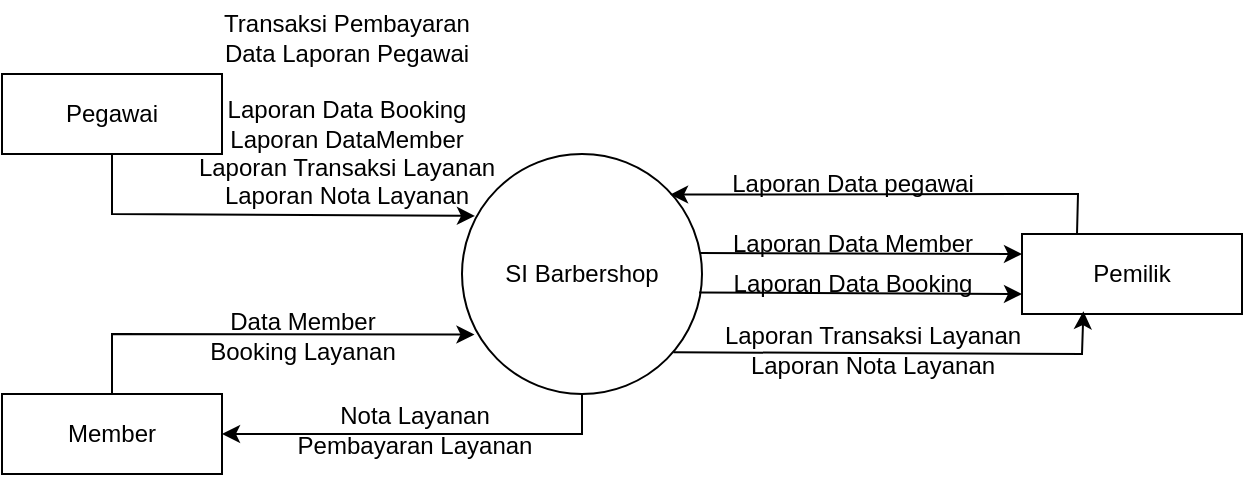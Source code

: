 <mxfile version="27.0.5">
  <diagram name="Halaman-1" id="AJIZU4uZfc5atYPycg0p">
    <mxGraphModel dx="891" dy="432" grid="1" gridSize="10" guides="1" tooltips="1" connect="1" arrows="1" fold="1" page="1" pageScale="1" pageWidth="827" pageHeight="1169" math="0" shadow="0">
      <root>
        <mxCell id="0" />
        <mxCell id="1" parent="0" />
        <mxCell id="8uF3iyZKsHIv3o5QH_9D-1" value="SI Barbershop" style="ellipse;whiteSpace=wrap;html=1;" parent="1" vertex="1">
          <mxGeometry x="360" y="320" width="120" height="120" as="geometry" />
        </mxCell>
        <mxCell id="8uF3iyZKsHIv3o5QH_9D-2" value="Pemilik" style="rounded=0;whiteSpace=wrap;html=1;" parent="1" vertex="1">
          <mxGeometry x="640" y="360" width="110" height="40" as="geometry" />
        </mxCell>
        <mxCell id="8uF3iyZKsHIv3o5QH_9D-3" value="Member" style="rounded=0;whiteSpace=wrap;html=1;" parent="1" vertex="1">
          <mxGeometry x="130" y="440" width="110" height="40" as="geometry" />
        </mxCell>
        <mxCell id="8uF3iyZKsHIv3o5QH_9D-4" value="Pegawai" style="rounded=0;whiteSpace=wrap;html=1;" parent="1" vertex="1">
          <mxGeometry x="130" y="280" width="110" height="40" as="geometry" />
        </mxCell>
        <mxCell id="8uF3iyZKsHIv3o5QH_9D-9" value="" style="endArrow=classic;html=1;rounded=0;exitX=0.25;exitY=0;exitDx=0;exitDy=0;entryX=0.867;entryY=0.169;entryDx=0;entryDy=0;entryPerimeter=0;" parent="1" source="8uF3iyZKsHIv3o5QH_9D-2" target="8uF3iyZKsHIv3o5QH_9D-1" edge="1">
          <mxGeometry width="50" height="50" relative="1" as="geometry">
            <mxPoint x="420" y="370" as="sourcePoint" />
            <mxPoint x="620" y="350" as="targetPoint" />
            <Array as="points">
              <mxPoint x="668" y="340" />
            </Array>
          </mxGeometry>
        </mxCell>
        <mxCell id="8uF3iyZKsHIv3o5QH_9D-10" value="" style="endArrow=classic;html=1;rounded=0;entryX=0;entryY=0.25;entryDx=0;entryDy=0;exitX=0.993;exitY=0.413;exitDx=0;exitDy=0;exitPerimeter=0;" parent="1" source="8uF3iyZKsHIv3o5QH_9D-1" target="8uF3iyZKsHIv3o5QH_9D-2" edge="1">
          <mxGeometry width="50" height="50" relative="1" as="geometry">
            <mxPoint x="420" y="370" as="sourcePoint" />
            <mxPoint x="470" y="320" as="targetPoint" />
          </mxGeometry>
        </mxCell>
        <mxCell id="8uF3iyZKsHIv3o5QH_9D-11" value="" style="endArrow=classic;html=1;rounded=0;entryX=0;entryY=0.75;entryDx=0;entryDy=0;exitX=0.988;exitY=0.577;exitDx=0;exitDy=0;exitPerimeter=0;" parent="1" source="8uF3iyZKsHIv3o5QH_9D-1" target="8uF3iyZKsHIv3o5QH_9D-2" edge="1">
          <mxGeometry width="50" height="50" relative="1" as="geometry">
            <mxPoint x="490" y="390" as="sourcePoint" />
            <mxPoint x="610" y="390" as="targetPoint" />
          </mxGeometry>
        </mxCell>
        <mxCell id="8uF3iyZKsHIv3o5QH_9D-12" value="Laporan Data pegawai" style="text;html=1;align=center;verticalAlign=middle;resizable=0;points=[];autosize=1;strokeColor=none;fillColor=none;" parent="1" vertex="1">
          <mxGeometry x="485" y="320" width="140" height="30" as="geometry" />
        </mxCell>
        <mxCell id="8uF3iyZKsHIv3o5QH_9D-16" value="Data Member&lt;br&gt;Booking Layanan" style="text;html=1;align=center;verticalAlign=middle;resizable=0;points=[];autosize=1;strokeColor=none;fillColor=none;" parent="1" vertex="1">
          <mxGeometry x="220" y="391" width="120" height="40" as="geometry" />
        </mxCell>
        <mxCell id="8uF3iyZKsHIv3o5QH_9D-19" value="" style="endArrow=classic;html=1;rounded=0;exitX=0.5;exitY=0;exitDx=0;exitDy=0;entryX=0.052;entryY=0.752;entryDx=0;entryDy=0;entryPerimeter=0;" parent="1" source="8uF3iyZKsHIv3o5QH_9D-3" target="8uF3iyZKsHIv3o5QH_9D-1" edge="1">
          <mxGeometry width="50" height="50" relative="1" as="geometry">
            <mxPoint x="380" y="390" as="sourcePoint" />
            <mxPoint x="430" y="340" as="targetPoint" />
            <Array as="points">
              <mxPoint x="185" y="410" />
            </Array>
          </mxGeometry>
        </mxCell>
        <mxCell id="FBuUH2zB43XqCePm0IdS-1" value="" style="endArrow=classic;html=1;rounded=0;exitX=0.5;exitY=1;exitDx=0;exitDy=0;entryX=0.054;entryY=0.258;entryDx=0;entryDy=0;entryPerimeter=0;" parent="1" source="8uF3iyZKsHIv3o5QH_9D-4" target="8uF3iyZKsHIv3o5QH_9D-1" edge="1">
          <mxGeometry width="50" height="50" relative="1" as="geometry">
            <mxPoint x="390" y="430" as="sourcePoint" />
            <mxPoint x="440" y="380" as="targetPoint" />
            <Array as="points">
              <mxPoint x="185" y="350" />
            </Array>
          </mxGeometry>
        </mxCell>
        <mxCell id="FBuUH2zB43XqCePm0IdS-4" value="Transaksi Pembayaran&lt;br&gt;Data Laporan Pegawai&lt;br&gt;&lt;br&gt;Laporan Data Booking&lt;br&gt;Laporan DataMember&lt;br&gt;Laporan Transaksi Layanan&lt;br&gt;Laporan Nota Layanan" style="text;html=1;align=center;verticalAlign=middle;resizable=0;points=[];autosize=1;strokeColor=none;fillColor=none;" parent="1" vertex="1">
          <mxGeometry x="217" y="243" width="170" height="110" as="geometry" />
        </mxCell>
        <mxCell id="tEn2BiZ8svg_q9hidj7Q-13" value="" style="endArrow=classic;html=1;rounded=0;entryX=0.279;entryY=0.965;entryDx=0;entryDy=0;exitX=0.881;exitY=0.826;exitDx=0;exitDy=0;exitPerimeter=0;entryPerimeter=0;" parent="1" source="8uF3iyZKsHIv3o5QH_9D-1" target="8uF3iyZKsHIv3o5QH_9D-2" edge="1">
          <mxGeometry width="50" height="50" relative="1" as="geometry">
            <mxPoint x="488" y="410" as="sourcePoint" />
            <mxPoint x="650" y="410" as="targetPoint" />
            <Array as="points">
              <mxPoint x="670" y="420" />
            </Array>
          </mxGeometry>
        </mxCell>
        <mxCell id="tEn2BiZ8svg_q9hidj7Q-14" value="Laporan Data Booking" style="text;html=1;align=center;verticalAlign=middle;resizable=0;points=[];autosize=1;strokeColor=none;fillColor=none;" parent="1" vertex="1">
          <mxGeometry x="485" y="370" width="140" height="30" as="geometry" />
        </mxCell>
        <mxCell id="8uF3iyZKsHIv3o5QH_9D-13" value="Laporan Data Member" style="text;html=1;align=center;verticalAlign=middle;resizable=0;points=[];autosize=1;strokeColor=none;fillColor=none;" parent="1" vertex="1">
          <mxGeometry x="485" y="350" width="140" height="30" as="geometry" />
        </mxCell>
        <mxCell id="8uF3iyZKsHIv3o5QH_9D-14" value="Laporan Transaksi Layanan&lt;br&gt;Laporan Nota Layanan" style="text;html=1;align=center;verticalAlign=middle;resizable=0;points=[];autosize=1;strokeColor=none;fillColor=none;" parent="1" vertex="1">
          <mxGeometry x="480" y="398" width="170" height="40" as="geometry" />
        </mxCell>
        <mxCell id="i6z3p5n0FLDXjbZdelIq-8" value="" style="endArrow=classic;html=1;rounded=0;exitX=0.5;exitY=1;exitDx=0;exitDy=0;entryX=1;entryY=0.5;entryDx=0;entryDy=0;" edge="1" parent="1" source="8uF3iyZKsHIv3o5QH_9D-1" target="8uF3iyZKsHIv3o5QH_9D-3">
          <mxGeometry width="50" height="50" relative="1" as="geometry">
            <mxPoint x="290" y="510" as="sourcePoint" />
            <mxPoint x="340" y="460" as="targetPoint" />
            <Array as="points">
              <mxPoint x="420" y="460" />
            </Array>
          </mxGeometry>
        </mxCell>
        <mxCell id="i6z3p5n0FLDXjbZdelIq-9" value="Nota Layanan&lt;br&gt;Pembayaran Layanan" style="text;html=1;align=center;verticalAlign=middle;resizable=0;points=[];autosize=1;strokeColor=none;fillColor=none;" vertex="1" parent="1">
          <mxGeometry x="266" y="438" width="140" height="40" as="geometry" />
        </mxCell>
      </root>
    </mxGraphModel>
  </diagram>
</mxfile>
